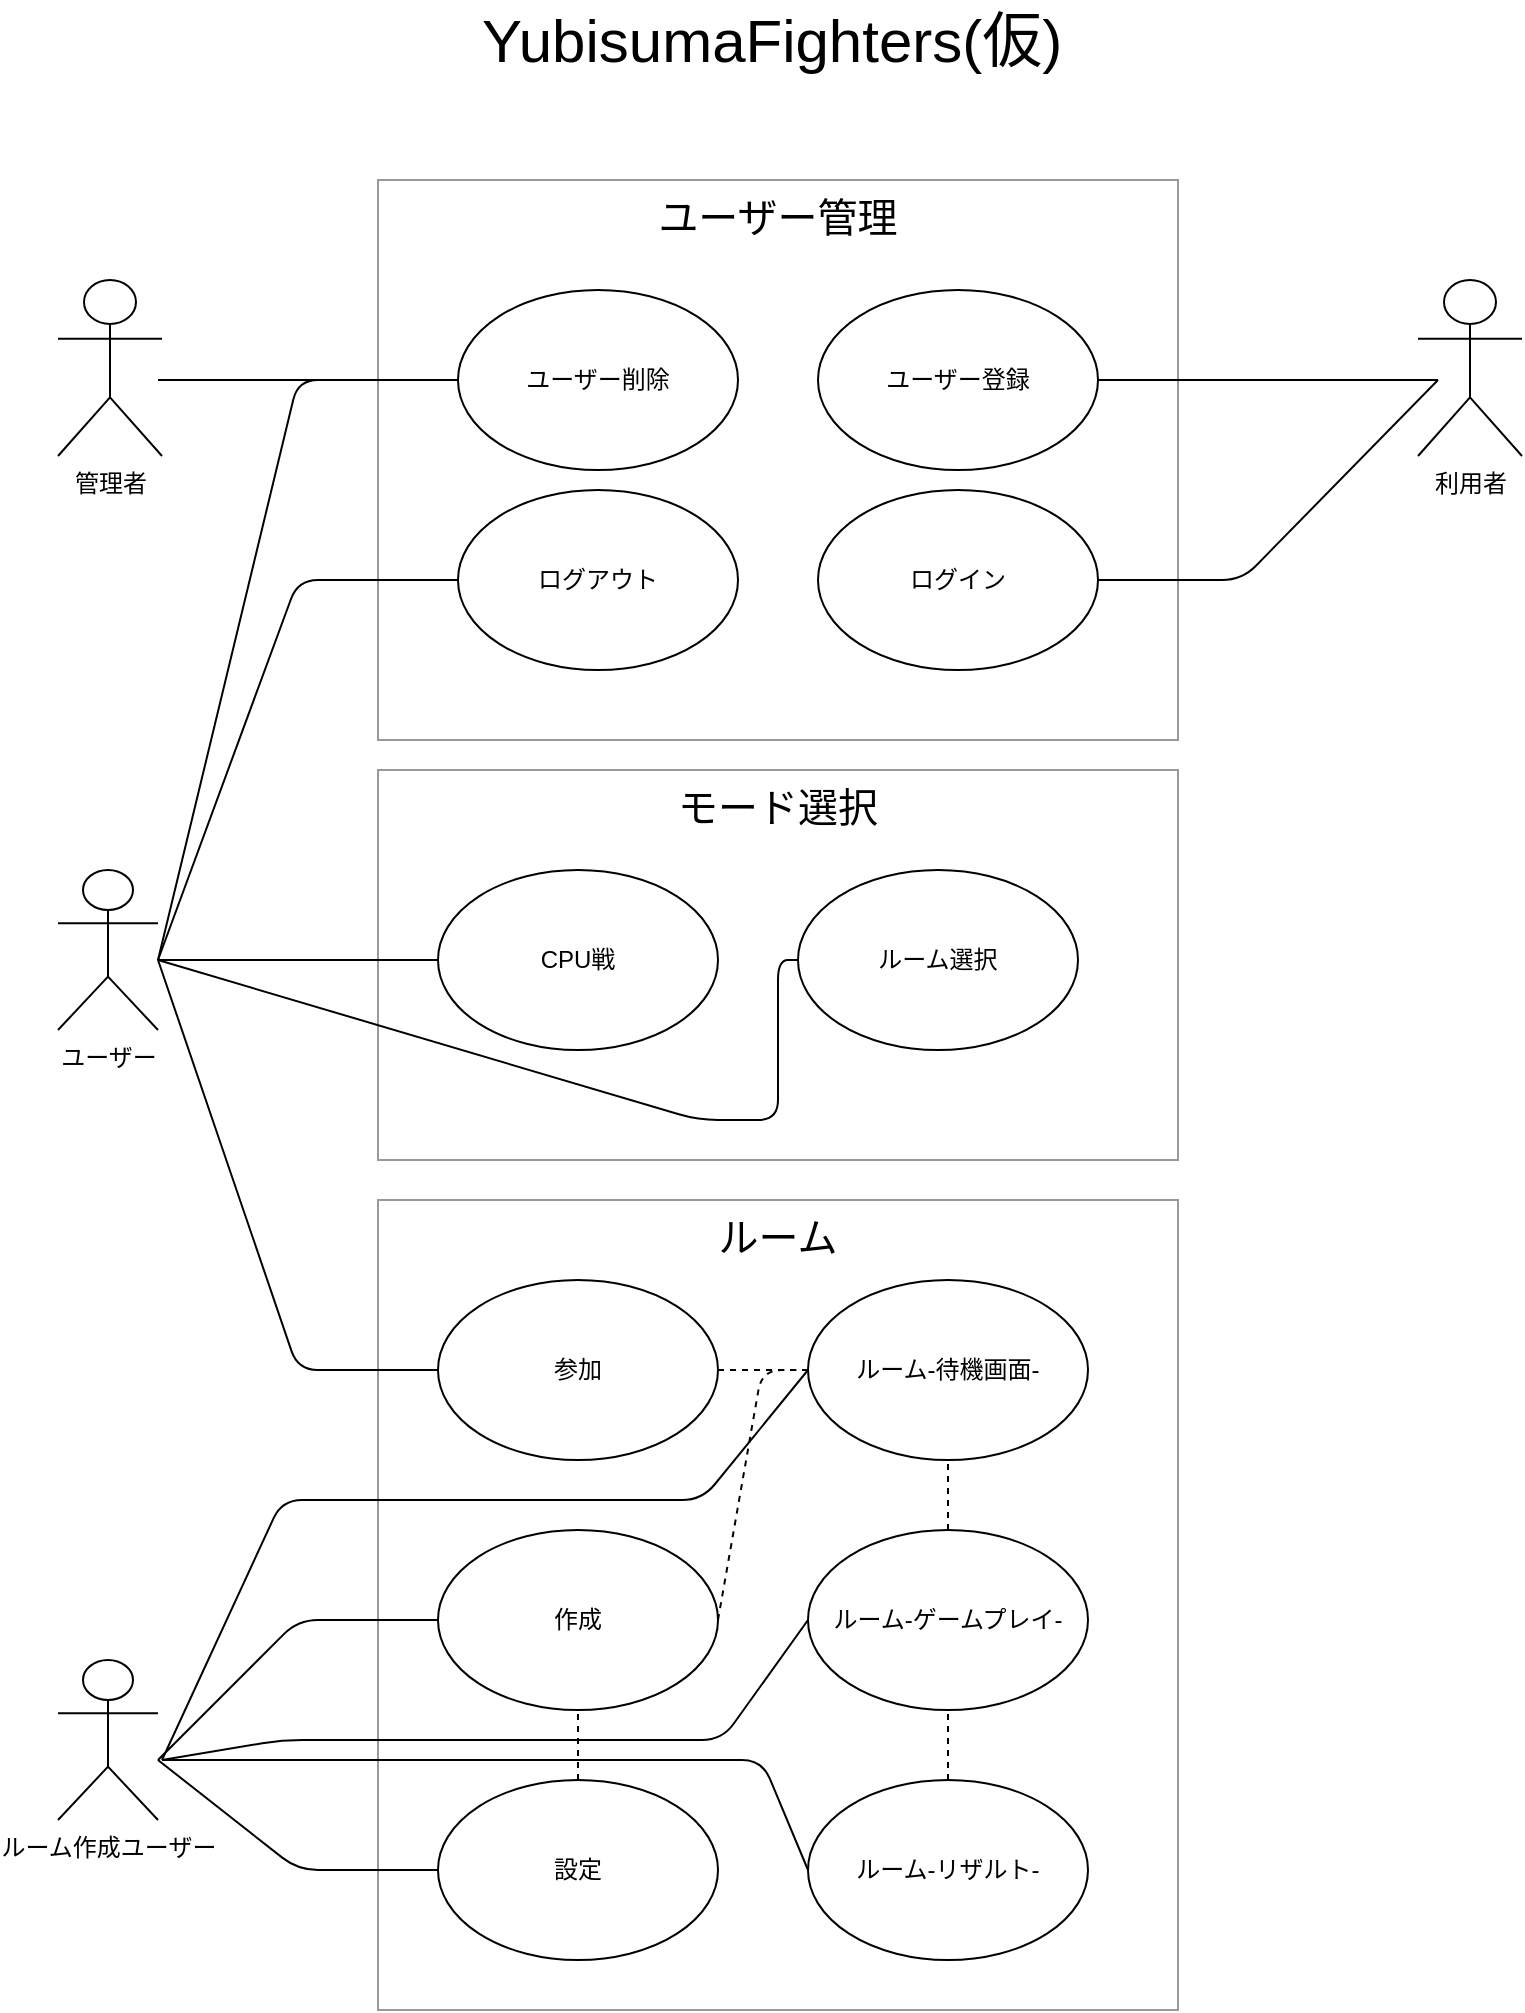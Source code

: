 <mxfile version="12.1.7" type="github" pages="2"><diagram id="97VduGTqJaSMDS_J7I0j" name="Page-1"><mxGraphModel dx="1205" dy="608" grid="1" gridSize="10" guides="1" tooltips="1" connect="1" arrows="1" fold="1" page="1" pageScale="1" pageWidth="827" pageHeight="1169" math="0" shadow="0"><root><mxCell id="0"/><mxCell id="1" parent="0"/><mxCell id="gIfVcqYbtgTj9WYpj0n2-2" value="&lt;font style=&quot;font-size: 20px&quot;&gt;ユーザー管理&lt;/font&gt;" style="rounded=0;whiteSpace=wrap;html=1;align=center;opacity=40;verticalAlign=top;" parent="1" vertex="1"><mxGeometry x="208" y="110" width="400" height="280" as="geometry"/></mxCell><mxCell id="gIfVcqYbtgTj9WYpj0n2-4" value="ログイン" style="ellipse;whiteSpace=wrap;html=1;" parent="1" vertex="1"><mxGeometry x="428" y="265" width="140" height="90" as="geometry"/></mxCell><mxCell id="gIfVcqYbtgTj9WYpj0n2-6" value="ログアウト" style="ellipse;whiteSpace=wrap;html=1;" parent="1" vertex="1"><mxGeometry x="248" y="265" width="140" height="90" as="geometry"/></mxCell><mxCell id="gIfVcqYbtgTj9WYpj0n2-8" value="ユーザー登録" style="ellipse;whiteSpace=wrap;html=1;" parent="1" vertex="1"><mxGeometry x="428" y="165" width="140" height="90" as="geometry"/></mxCell><mxCell id="gIfVcqYbtgTj9WYpj0n2-12" value="" style="endArrow=none;html=1;entryX=0;entryY=0.5;entryDx=0;entryDy=0;" parent="1" target="gIfVcqYbtgTj9WYpj0n2-6" edge="1"><mxGeometry width="50" height="50" relative="1" as="geometry"><mxPoint x="98" y="500" as="sourcePoint"/><mxPoint x="258" y="220" as="targetPoint"/><Array as="points"><mxPoint x="168" y="310"/></Array></mxGeometry></mxCell><mxCell id="gIfVcqYbtgTj9WYpj0n2-18" value="利用者" style="shape=umlActor;verticalLabelPosition=bottom;labelBackgroundColor=#ffffff;verticalAlign=top;html=1;outlineConnect=0;" parent="1" vertex="1"><mxGeometry x="728" y="160" width="52" height="88" as="geometry"/></mxCell><mxCell id="gIfVcqYbtgTj9WYpj0n2-22" value="" style="endArrow=none;html=1;entryX=1;entryY=0.5;entryDx=0;entryDy=0;" parent="1" target="gIfVcqYbtgTj9WYpj0n2-8" edge="1"><mxGeometry width="50" height="50" relative="1" as="geometry"><mxPoint x="738" y="210" as="sourcePoint"/><mxPoint x="98" y="605" as="targetPoint"/></mxGeometry></mxCell><mxCell id="gIfVcqYbtgTj9WYpj0n2-24" value="" style="endArrow=none;html=1;entryX=1;entryY=0.5;entryDx=0;entryDy=0;" parent="1" target="gIfVcqYbtgTj9WYpj0n2-4" edge="1"><mxGeometry width="50" height="50" relative="1" as="geometry"><mxPoint x="738" y="210" as="sourcePoint"/><mxPoint x="578" y="220" as="targetPoint"/><Array as="points"><mxPoint x="640" y="310"/></Array></mxGeometry></mxCell><mxCell id="gIfVcqYbtgTj9WYpj0n2-26" value="ユーザー削除" style="ellipse;whiteSpace=wrap;html=1;" parent="1" vertex="1"><mxGeometry x="248" y="165" width="140" height="90" as="geometry"/></mxCell><mxCell id="gIfVcqYbtgTj9WYpj0n2-27" value="" style="endArrow=none;html=1;entryX=0;entryY=0.5;entryDx=0;entryDy=0;" parent="1" target="gIfVcqYbtgTj9WYpj0n2-26" edge="1"><mxGeometry width="50" height="50" relative="1" as="geometry"><mxPoint x="98" y="500" as="sourcePoint"/><mxPoint x="158" y="195" as="targetPoint"/><Array as="points"><mxPoint x="168" y="210"/></Array></mxGeometry></mxCell><mxCell id="gIfVcqYbtgTj9WYpj0n2-28" value="&lt;font style=&quot;font-size: 30px&quot;&gt;YubisumaFighters(仮)&lt;/font&gt;" style="text;html=1;resizable=0;points=[];autosize=1;align=left;verticalAlign=top;spacingTop=-4;" parent="1" vertex="1"><mxGeometry x="257.5" y="20" width="310" height="20" as="geometry"/></mxCell><mxCell id="gIfVcqYbtgTj9WYpj0n2-31" value="ユーザー" style="shape=umlActor;verticalLabelPosition=bottom;labelBackgroundColor=#ffffff;verticalAlign=top;html=1;outlineConnect=0;" parent="1" vertex="1"><mxGeometry x="48" y="455" width="50" height="80" as="geometry"/></mxCell><mxCell id="gIfVcqYbtgTj9WYpj0n2-32" value="&lt;span style=&quot;font-size: 20px&quot;&gt;モード選択&lt;/span&gt;" style="rounded=0;whiteSpace=wrap;html=1;align=center;opacity=40;verticalAlign=top;" parent="1" vertex="1"><mxGeometry x="208" y="405" width="400" height="195" as="geometry"/></mxCell><mxCell id="gIfVcqYbtgTj9WYpj0n2-35" value="ルーム選択" style="ellipse;whiteSpace=wrap;html=1;" parent="1" vertex="1"><mxGeometry x="418" y="455" width="140" height="90" as="geometry"/></mxCell><mxCell id="gIfVcqYbtgTj9WYpj0n2-41" value="CPU戦" style="ellipse;whiteSpace=wrap;html=1;" parent="1" vertex="1"><mxGeometry x="238" y="455" width="140" height="90" as="geometry"/></mxCell><mxCell id="gIfVcqYbtgTj9WYpj0n2-42" value="" style="endArrow=none;html=1;entryX=0;entryY=0.5;entryDx=0;entryDy=0;" parent="1" target="gIfVcqYbtgTj9WYpj0n2-41" edge="1"><mxGeometry width="50" height="50" relative="1" as="geometry"><mxPoint x="98" y="500" as="sourcePoint"/><mxPoint x="158" y="495" as="targetPoint"/></mxGeometry></mxCell><mxCell id="gIfVcqYbtgTj9WYpj0n2-43" value="管理者" style="shape=umlActor;verticalLabelPosition=bottom;labelBackgroundColor=#ffffff;verticalAlign=top;html=1;outlineConnect=0;" parent="1" vertex="1"><mxGeometry x="48" y="160" width="52" height="88" as="geometry"/></mxCell><mxCell id="gIfVcqYbtgTj9WYpj0n2-44" value="" style="endArrow=none;html=1;" parent="1" edge="1"><mxGeometry width="50" height="50" relative="1" as="geometry"><mxPoint x="418" y="500" as="sourcePoint"/><mxPoint x="98" y="500" as="targetPoint"/><Array as="points"><mxPoint x="408" y="500"/><mxPoint x="408" y="580"/><mxPoint x="368" y="580"/></Array></mxGeometry></mxCell><mxCell id="gIfVcqYbtgTj9WYpj0n2-45" value="" style="endArrow=none;html=1;entryX=0;entryY=0.5;entryDx=0;entryDy=0;" parent="1" target="gIfVcqYbtgTj9WYpj0n2-26" edge="1"><mxGeometry width="50" height="50" relative="1" as="geometry"><mxPoint x="98" y="210" as="sourcePoint"/><mxPoint x="178" y="210" as="targetPoint"/></mxGeometry></mxCell><mxCell id="gIfVcqYbtgTj9WYpj0n2-52" value="&lt;span style=&quot;font-size: 20px&quot;&gt;ルーム&lt;/span&gt;" style="rounded=0;whiteSpace=wrap;html=1;align=center;opacity=40;verticalAlign=top;" parent="1" vertex="1"><mxGeometry x="208" y="620" width="400" height="405" as="geometry"/></mxCell><mxCell id="gIfVcqYbtgTj9WYpj0n2-53" value="作成" style="ellipse;whiteSpace=wrap;html=1;" parent="1" vertex="1"><mxGeometry x="238" y="785" width="140" height="90" as="geometry"/></mxCell><mxCell id="gIfVcqYbtgTj9WYpj0n2-54" value="参加" style="ellipse;whiteSpace=wrap;html=1;" parent="1" vertex="1"><mxGeometry x="238" y="660" width="140" height="90" as="geometry"/></mxCell><mxCell id="gIfVcqYbtgTj9WYpj0n2-55" value="" style="endArrow=none;html=1;entryX=0;entryY=0.5;entryDx=0;entryDy=0;" parent="1" target="gIfVcqYbtgTj9WYpj0n2-54" edge="1"><mxGeometry width="50" height="50" relative="1" as="geometry"><mxPoint x="98" y="500" as="sourcePoint"/><mxPoint x="98" y="1030" as="targetPoint"/><Array as="points"><mxPoint x="168" y="705"/></Array></mxGeometry></mxCell><mxCell id="gIfVcqYbtgTj9WYpj0n2-56" value="ルーム作成ユーザー" style="shape=umlActor;verticalLabelPosition=bottom;labelBackgroundColor=#ffffff;verticalAlign=top;html=1;outlineConnect=0;" parent="1" vertex="1"><mxGeometry x="48" y="850" width="50" height="80" as="geometry"/></mxCell><mxCell id="gIfVcqYbtgTj9WYpj0n2-57" value="" style="endArrow=none;html=1;entryX=0;entryY=0.5;entryDx=0;entryDy=0;" parent="1" target="gIfVcqYbtgTj9WYpj0n2-53" edge="1"><mxGeometry width="50" height="50" relative="1" as="geometry"><mxPoint x="98" y="900" as="sourcePoint"/><mxPoint x="98" y="1030" as="targetPoint"/><Array as="points"><mxPoint x="168" y="830"/></Array></mxGeometry></mxCell><mxCell id="gIfVcqYbtgTj9WYpj0n2-58" value="設定" style="ellipse;whiteSpace=wrap;html=1;" parent="1" vertex="1"><mxGeometry x="238" y="910" width="140" height="90" as="geometry"/></mxCell><mxCell id="gIfVcqYbtgTj9WYpj0n2-59" value="" style="endArrow=none;html=1;exitX=0;exitY=0.5;exitDx=0;exitDy=0;" parent="1" source="gIfVcqYbtgTj9WYpj0n2-58" edge="1"><mxGeometry width="50" height="50" relative="1" as="geometry"><mxPoint x="48" y="1190" as="sourcePoint"/><mxPoint x="98" y="900" as="targetPoint"/><Array as="points"><mxPoint x="168" y="955"/></Array></mxGeometry></mxCell><mxCell id="gPiRqr0n09R5pE2I6XHs-1" value="ルーム-待機画面-" style="ellipse;whiteSpace=wrap;html=1;" vertex="1" parent="1"><mxGeometry x="423" y="660" width="140" height="90" as="geometry"/></mxCell><mxCell id="gPiRqr0n09R5pE2I6XHs-2" value="" style="endArrow=none;dashed=1;html=1;exitX=1;exitY=0.5;exitDx=0;exitDy=0;entryX=0;entryY=0.5;entryDx=0;entryDy=0;" edge="1" parent="1" source="gIfVcqYbtgTj9WYpj0n2-53" target="gPiRqr0n09R5pE2I6XHs-1"><mxGeometry width="50" height="50" relative="1" as="geometry"><mxPoint x="418" y="840" as="sourcePoint"/><mxPoint x="448" y="820" as="targetPoint"/><Array as="points"><mxPoint x="400" y="705"/></Array></mxGeometry></mxCell><mxCell id="gPiRqr0n09R5pE2I6XHs-3" value="" style="endArrow=none;dashed=1;html=1;exitX=1;exitY=0.5;exitDx=0;exitDy=0;entryX=0;entryY=0.5;entryDx=0;entryDy=0;" edge="1" parent="1" source="gIfVcqYbtgTj9WYpj0n2-54" target="gPiRqr0n09R5pE2I6XHs-1"><mxGeometry width="50" height="50" relative="1" as="geometry"><mxPoint x="378" y="790" as="sourcePoint"/><mxPoint x="428" y="740" as="targetPoint"/><Array as="points"/></mxGeometry></mxCell><mxCell id="gPiRqr0n09R5pE2I6XHs-4" value="" style="endArrow=none;dashed=1;html=1;entryX=0.5;entryY=1;entryDx=0;entryDy=0;" edge="1" parent="1" source="gIfVcqYbtgTj9WYpj0n2-58" target="gIfVcqYbtgTj9WYpj0n2-53"><mxGeometry width="50" height="50" relative="1" as="geometry"><mxPoint x="18" y="1100" as="sourcePoint"/><mxPoint x="68" y="1050" as="targetPoint"/></mxGeometry></mxCell><mxCell id="fnJNv8BhCdYRqPv2MH-V-1" value="ルーム-ゲームプレイ-" style="ellipse;whiteSpace=wrap;html=1;" vertex="1" parent="1"><mxGeometry x="423" y="785" width="140" height="90" as="geometry"/></mxCell><mxCell id="fnJNv8BhCdYRqPv2MH-V-2" value="ルーム-リザルト-" style="ellipse;whiteSpace=wrap;html=1;" vertex="1" parent="1"><mxGeometry x="423" y="910" width="140" height="90" as="geometry"/></mxCell><mxCell id="fnJNv8BhCdYRqPv2MH-V-10" value="" style="endArrow=none;dashed=1;html=1;entryX=0.5;entryY=1;entryDx=0;entryDy=0;exitX=0.5;exitY=0;exitDx=0;exitDy=0;" edge="1" parent="1" source="fnJNv8BhCdYRqPv2MH-V-1" target="gPiRqr0n09R5pE2I6XHs-1"><mxGeometry width="50" height="50" relative="1" as="geometry"><mxPoint x="420" y="820" as="sourcePoint"/><mxPoint x="470" y="770" as="targetPoint"/></mxGeometry></mxCell><mxCell id="fnJNv8BhCdYRqPv2MH-V-11" value="" style="endArrow=none;dashed=1;html=1;entryX=0.5;entryY=1;entryDx=0;entryDy=0;exitX=0.5;exitY=0;exitDx=0;exitDy=0;" edge="1" parent="1" source="fnJNv8BhCdYRqPv2MH-V-2" target="fnJNv8BhCdYRqPv2MH-V-1"><mxGeometry width="50" height="50" relative="1" as="geometry"><mxPoint x="470" y="940" as="sourcePoint"/><mxPoint x="520" y="890" as="targetPoint"/></mxGeometry></mxCell><mxCell id="fnJNv8BhCdYRqPv2MH-V-12" value="" style="endArrow=none;html=1;entryX=0;entryY=0.5;entryDx=0;entryDy=0;" edge="1" parent="1" target="gPiRqr0n09R5pE2I6XHs-1"><mxGeometry width="50" height="50" relative="1" as="geometry"><mxPoint x="100" y="900" as="sourcePoint"/><mxPoint x="150" y="900" as="targetPoint"/><Array as="points"><mxPoint x="160" y="770"/><mxPoint x="370" y="770"/></Array></mxGeometry></mxCell><mxCell id="fnJNv8BhCdYRqPv2MH-V-13" value="" style="endArrow=none;html=1;entryX=0;entryY=0.5;entryDx=0;entryDy=0;" edge="1" parent="1" target="fnJNv8BhCdYRqPv2MH-V-1"><mxGeometry width="50" height="50" relative="1" as="geometry"><mxPoint x="100" y="900" as="sourcePoint"/><mxPoint x="190" y="870" as="targetPoint"/><Array as="points"><mxPoint x="160" y="890"/><mxPoint x="380" y="890"/></Array></mxGeometry></mxCell><mxCell id="fnJNv8BhCdYRqPv2MH-V-14" value="" style="endArrow=none;html=1;entryX=0;entryY=0.5;entryDx=0;entryDy=0;" edge="1" parent="1" target="fnJNv8BhCdYRqPv2MH-V-2"><mxGeometry width="50" height="50" relative="1" as="geometry"><mxPoint x="100" y="900" as="sourcePoint"/><mxPoint x="180" y="970" as="targetPoint"/><Array as="points"><mxPoint x="160" y="900"/><mxPoint x="400" y="900"/></Array></mxGeometry></mxCell></root></mxGraphModel></diagram><diagram id="6b3ry8bl7nmae_3fVDMm" name="ページ2"><mxGraphModel dx="1024" dy="517" grid="1" gridSize="10" guides="1" tooltips="1" connect="1" arrows="1" fold="1" page="1" pageScale="1" pageWidth="827" pageHeight="1169" math="0" shadow="0"><root><mxCell id="OfrQSh8S4dGJqb2buW3e-0"/><mxCell id="OfrQSh8S4dGJqb2buW3e-1" parent="OfrQSh8S4dGJqb2buW3e-0"/></root></mxGraphModel></diagram></mxfile>